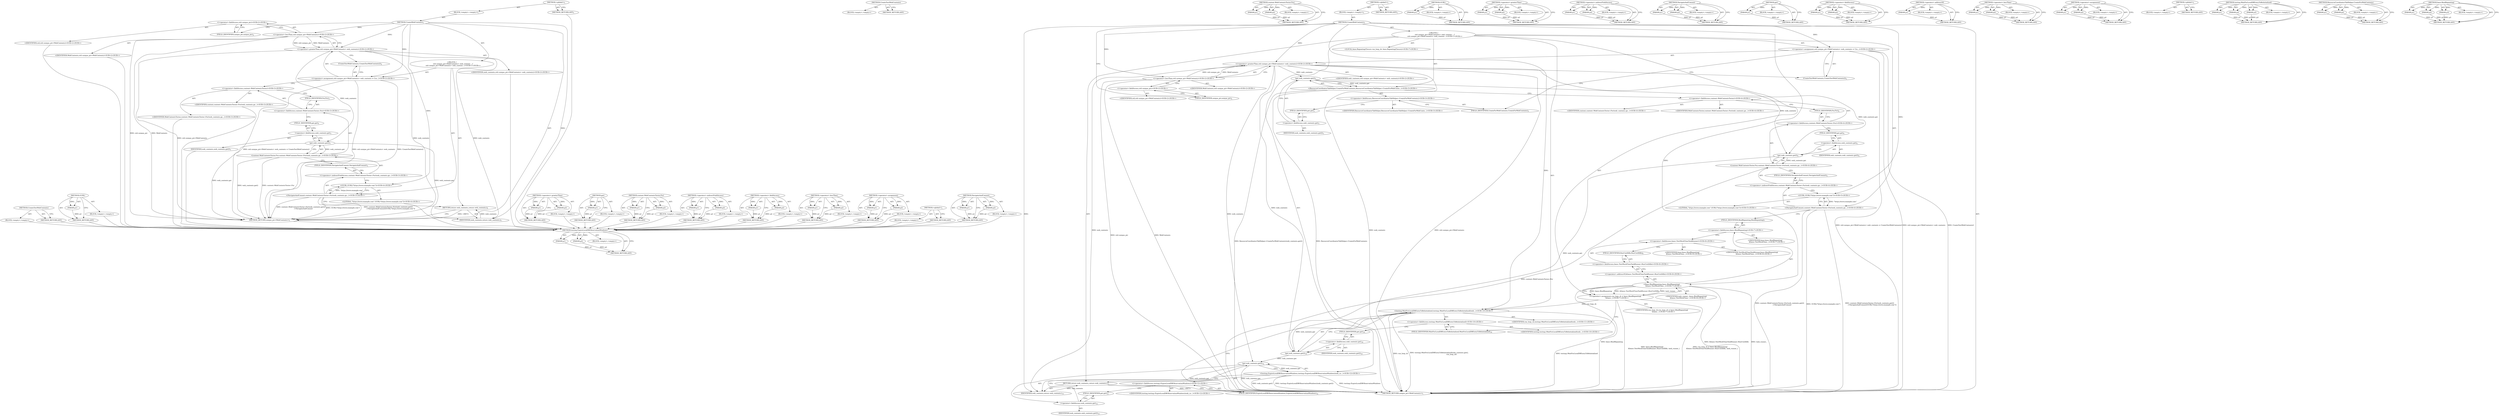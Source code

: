 digraph "base.BindRepeating" {
vulnerable_77 [label=<(METHOD,CreateTestWebContents)>];
vulnerable_78 [label=<(BLOCK,&lt;empty&gt;,&lt;empty&gt;)>];
vulnerable_79 [label=<(METHOD_RETURN,ANY)>];
vulnerable_99 [label=<(METHOD,GURL)>];
vulnerable_100 [label=<(PARAM,p1)>];
vulnerable_101 [label=<(BLOCK,&lt;empty&gt;,&lt;empty&gt;)>];
vulnerable_102 [label=<(METHOD_RETURN,ANY)>];
vulnerable_6 [label=<(METHOD,&lt;global&gt;)<SUB>1</SUB>>];
vulnerable_7 [label=<(BLOCK,&lt;empty&gt;,&lt;empty&gt;)<SUB>1</SUB>>];
vulnerable_8 [label=<(METHOD,CreateWebContents)<SUB>1</SUB>>];
vulnerable_9 [label="<(BLOCK,{
     std::unique_ptr&lt;WebContents&gt; web_content...,{
     std::unique_ptr&lt;WebContents&gt; web_content...)<SUB>1</SUB>>"];
vulnerable_10 [label="<(&lt;operator&gt;.assignment,std::unique_ptr&lt;WebContents&gt; web_contents = Cre...)<SUB>2</SUB>>"];
vulnerable_11 [label="<(&lt;operator&gt;.greaterThan,std::unique_ptr&lt;WebContents&gt; web_contents)<SUB>2</SUB>>"];
vulnerable_12 [label="<(&lt;operator&gt;.lessThan,std::unique_ptr&lt;WebContents)<SUB>2</SUB>>"];
vulnerable_13 [label="<(&lt;operator&gt;.fieldAccess,std::unique_ptr)<SUB>2</SUB>>"];
vulnerable_14 [label="<(IDENTIFIER,std,std::unique_ptr&lt;WebContents)<SUB>2</SUB>>"];
vulnerable_15 [label=<(FIELD_IDENTIFIER,unique_ptr,unique_ptr)<SUB>2</SUB>>];
vulnerable_16 [label="<(IDENTIFIER,WebContents,std::unique_ptr&lt;WebContents)<SUB>2</SUB>>"];
vulnerable_17 [label="<(IDENTIFIER,web_contents,std::unique_ptr&lt;WebContents&gt; web_contents)<SUB>2</SUB>>"];
vulnerable_18 [label=<(CreateTestWebContents,CreateTestWebContents())<SUB>2</SUB>>];
vulnerable_19 [label="<(NavigateAndCommit,content::WebContentsTester::For(web_contents.ge...)<SUB>3</SUB>>"];
vulnerable_20 [label="<(&lt;operator&gt;.indirectFieldAccess,content::WebContentsTester::For(web_contents.ge...)<SUB>3</SUB>>"];
vulnerable_21 [label="<(content.WebContentsTester.For,content::WebContentsTester::For(web_contents.ge...)<SUB>3</SUB>>"];
vulnerable_22 [label="<(&lt;operator&gt;.fieldAccess,content::WebContentsTester::For)<SUB>3</SUB>>"];
vulnerable_23 [label="<(&lt;operator&gt;.fieldAccess,content::WebContentsTester)<SUB>3</SUB>>"];
vulnerable_24 [label="<(IDENTIFIER,content,content::WebContentsTester::For(web_contents.ge...)<SUB>3</SUB>>"];
vulnerable_25 [label="<(IDENTIFIER,WebContentsTester,content::WebContentsTester::For(web_contents.ge...)<SUB>3</SUB>>"];
vulnerable_26 [label=<(FIELD_IDENTIFIER,For,For)<SUB>3</SUB>>];
vulnerable_27 [label=<(get,web_contents.get())<SUB>3</SUB>>];
vulnerable_28 [label=<(&lt;operator&gt;.fieldAccess,web_contents.get)<SUB>3</SUB>>];
vulnerable_29 [label=<(IDENTIFIER,web_contents,web_contents.get())<SUB>3</SUB>>];
vulnerable_30 [label=<(FIELD_IDENTIFIER,get,get)<SUB>3</SUB>>];
vulnerable_31 [label=<(FIELD_IDENTIFIER,NavigateAndCommit,NavigateAndCommit)<SUB>3</SUB>>];
vulnerable_32 [label="<(GURL,GURL(&quot;https://www.example.com&quot;))<SUB>4</SUB>>"];
vulnerable_33 [label="<(LITERAL,&quot;https://www.example.com&quot;,GURL(&quot;https://www.example.com&quot;))<SUB>4</SUB>>"];
vulnerable_34 [label=<(RETURN,return web_contents;,return web_contents;)<SUB>5</SUB>>];
vulnerable_35 [label=<(IDENTIFIER,web_contents,return web_contents;)<SUB>5</SUB>>];
vulnerable_36 [label=<(METHOD_RETURN,unique_ptr&lt;WebContents&gt;)<SUB>1</SUB>>];
vulnerable_38 [label=<(METHOD_RETURN,ANY)<SUB>1</SUB>>];
vulnerable_62 [label=<(METHOD,&lt;operator&gt;.greaterThan)>];
vulnerable_63 [label=<(PARAM,p1)>];
vulnerable_64 [label=<(PARAM,p2)>];
vulnerable_65 [label=<(BLOCK,&lt;empty&gt;,&lt;empty&gt;)>];
vulnerable_66 [label=<(METHOD_RETURN,ANY)>];
vulnerable_95 [label=<(METHOD,get)>];
vulnerable_96 [label=<(PARAM,p1)>];
vulnerable_97 [label=<(BLOCK,&lt;empty&gt;,&lt;empty&gt;)>];
vulnerable_98 [label=<(METHOD_RETURN,ANY)>];
vulnerable_90 [label=<(METHOD,content.WebContentsTester.For)>];
vulnerable_91 [label=<(PARAM,p1)>];
vulnerable_92 [label=<(PARAM,p2)>];
vulnerable_93 [label=<(BLOCK,&lt;empty&gt;,&lt;empty&gt;)>];
vulnerable_94 [label=<(METHOD_RETURN,ANY)>];
vulnerable_85 [label=<(METHOD,&lt;operator&gt;.indirectFieldAccess)>];
vulnerable_86 [label=<(PARAM,p1)>];
vulnerable_87 [label=<(PARAM,p2)>];
vulnerable_88 [label=<(BLOCK,&lt;empty&gt;,&lt;empty&gt;)>];
vulnerable_89 [label=<(METHOD_RETURN,ANY)>];
vulnerable_72 [label=<(METHOD,&lt;operator&gt;.fieldAccess)>];
vulnerable_73 [label=<(PARAM,p1)>];
vulnerable_74 [label=<(PARAM,p2)>];
vulnerable_75 [label=<(BLOCK,&lt;empty&gt;,&lt;empty&gt;)>];
vulnerable_76 [label=<(METHOD_RETURN,ANY)>];
vulnerable_67 [label=<(METHOD,&lt;operator&gt;.lessThan)>];
vulnerable_68 [label=<(PARAM,p1)>];
vulnerable_69 [label=<(PARAM,p2)>];
vulnerable_70 [label=<(BLOCK,&lt;empty&gt;,&lt;empty&gt;)>];
vulnerable_71 [label=<(METHOD_RETURN,ANY)>];
vulnerable_57 [label=<(METHOD,&lt;operator&gt;.assignment)>];
vulnerable_58 [label=<(PARAM,p1)>];
vulnerable_59 [label=<(PARAM,p2)>];
vulnerable_60 [label=<(BLOCK,&lt;empty&gt;,&lt;empty&gt;)>];
vulnerable_61 [label=<(METHOD_RETURN,ANY)>];
vulnerable_51 [label=<(METHOD,&lt;global&gt;)<SUB>1</SUB>>];
vulnerable_52 [label=<(BLOCK,&lt;empty&gt;,&lt;empty&gt;)>];
vulnerable_53 [label=<(METHOD_RETURN,ANY)>];
vulnerable_80 [label=<(METHOD,NavigateAndCommit)>];
vulnerable_81 [label=<(PARAM,p1)>];
vulnerable_82 [label=<(PARAM,p2)>];
vulnerable_83 [label=<(BLOCK,&lt;empty&gt;,&lt;empty&gt;)>];
vulnerable_84 [label=<(METHOD_RETURN,ANY)>];
fixed_169 [label=<(METHOD,testing.ExpireLocalDBObservationWindows)>];
fixed_170 [label=<(PARAM,p1)>];
fixed_171 [label=<(PARAM,p2)>];
fixed_172 [label=<(BLOCK,&lt;empty&gt;,&lt;empty&gt;)>];
fixed_173 [label=<(METHOD_RETURN,ANY)>];
fixed_122 [label=<(METHOD,CreateTestWebContents)>];
fixed_123 [label=<(BLOCK,&lt;empty&gt;,&lt;empty&gt;)>];
fixed_124 [label=<(METHOD_RETURN,ANY)>];
fixed_144 [label=<(METHOD,content.WebContentsTester.For)>];
fixed_145 [label=<(PARAM,p1)>];
fixed_146 [label=<(PARAM,p2)>];
fixed_147 [label=<(BLOCK,&lt;empty&gt;,&lt;empty&gt;)>];
fixed_148 [label=<(METHOD_RETURN,ANY)>];
fixed_6 [label=<(METHOD,&lt;global&gt;)<SUB>1</SUB>>];
fixed_7 [label=<(BLOCK,&lt;empty&gt;,&lt;empty&gt;)<SUB>1</SUB>>];
fixed_8 [label=<(METHOD,CreateWebContents)<SUB>1</SUB>>];
fixed_9 [label="<(BLOCK,{
     std::unique_ptr&lt;WebContents&gt; web_content...,{
     std::unique_ptr&lt;WebContents&gt; web_content...)<SUB>1</SUB>>"];
fixed_10 [label="<(&lt;operator&gt;.assignment,std::unique_ptr&lt;WebContents&gt; web_contents = Cre...)<SUB>2</SUB>>"];
fixed_11 [label="<(&lt;operator&gt;.greaterThan,std::unique_ptr&lt;WebContents&gt; web_contents)<SUB>2</SUB>>"];
fixed_12 [label="<(&lt;operator&gt;.lessThan,std::unique_ptr&lt;WebContents)<SUB>2</SUB>>"];
fixed_13 [label="<(&lt;operator&gt;.fieldAccess,std::unique_ptr)<SUB>2</SUB>>"];
fixed_14 [label="<(IDENTIFIER,std,std::unique_ptr&lt;WebContents)<SUB>2</SUB>>"];
fixed_15 [label=<(FIELD_IDENTIFIER,unique_ptr,unique_ptr)<SUB>2</SUB>>];
fixed_16 [label="<(IDENTIFIER,WebContents,std::unique_ptr&lt;WebContents)<SUB>2</SUB>>"];
fixed_17 [label="<(IDENTIFIER,web_contents,std::unique_ptr&lt;WebContents&gt; web_contents)<SUB>2</SUB>>"];
fixed_18 [label=<(CreateTestWebContents,CreateTestWebContents())<SUB>2</SUB>>];
fixed_19 [label="<(ResourceCoordinatorTabHelper.CreateForWebContents,ResourceCoordinatorTabHelper::CreateForWebConte...)<SUB>3</SUB>>"];
fixed_20 [label="<(&lt;operator&gt;.fieldAccess,ResourceCoordinatorTabHelper::CreateForWebContents)<SUB>3</SUB>>"];
fixed_21 [label="<(IDENTIFIER,ResourceCoordinatorTabHelper,ResourceCoordinatorTabHelper::CreateForWebConte...)<SUB>3</SUB>>"];
fixed_22 [label=<(FIELD_IDENTIFIER,CreateForWebContents,CreateForWebContents)<SUB>3</SUB>>];
fixed_23 [label=<(get,web_contents.get())<SUB>3</SUB>>];
fixed_24 [label=<(&lt;operator&gt;.fieldAccess,web_contents.get)<SUB>3</SUB>>];
fixed_25 [label=<(IDENTIFIER,web_contents,web_contents.get())<SUB>3</SUB>>];
fixed_26 [label=<(FIELD_IDENTIFIER,get,get)<SUB>3</SUB>>];
fixed_27 [label="<(NavigateAndCommit,content::WebContentsTester::For(web_contents.ge...)<SUB>4</SUB>>"];
fixed_28 [label="<(&lt;operator&gt;.indirectFieldAccess,content::WebContentsTester::For(web_contents.ge...)<SUB>4</SUB>>"];
fixed_29 [label="<(content.WebContentsTester.For,content::WebContentsTester::For(web_contents.ge...)<SUB>4</SUB>>"];
fixed_30 [label="<(&lt;operator&gt;.fieldAccess,content::WebContentsTester::For)<SUB>4</SUB>>"];
fixed_31 [label="<(&lt;operator&gt;.fieldAccess,content::WebContentsTester)<SUB>4</SUB>>"];
fixed_32 [label="<(IDENTIFIER,content,content::WebContentsTester::For(web_contents.ge...)<SUB>4</SUB>>"];
fixed_33 [label="<(IDENTIFIER,WebContentsTester,content::WebContentsTester::For(web_contents.ge...)<SUB>4</SUB>>"];
fixed_34 [label=<(FIELD_IDENTIFIER,For,For)<SUB>4</SUB>>];
fixed_35 [label=<(get,web_contents.get())<SUB>4</SUB>>];
fixed_36 [label=<(&lt;operator&gt;.fieldAccess,web_contents.get)<SUB>4</SUB>>];
fixed_37 [label=<(IDENTIFIER,web_contents,web_contents.get())<SUB>4</SUB>>];
fixed_38 [label=<(FIELD_IDENTIFIER,get,get)<SUB>4</SUB>>];
fixed_39 [label=<(FIELD_IDENTIFIER,NavigateAndCommit,NavigateAndCommit)<SUB>4</SUB>>];
fixed_40 [label="<(GURL,GURL(&quot;https://www.example.com&quot;))<SUB>5</SUB>>"];
fixed_41 [label="<(LITERAL,&quot;https://www.example.com&quot;,GURL(&quot;https://www.example.com&quot;))<SUB>5</SUB>>"];
fixed_42 [label="<(LOCAL,base.RepeatingClosure run_loop_cb: base.RepeatingClosure)<SUB>7</SUB>>"];
fixed_43 [label="<(&lt;operator&gt;.assignment,run_loop_cb = base::BindRepeating(
       &amp;base...)<SUB>7</SUB>>"];
fixed_44 [label="<(IDENTIFIER,run_loop_cb,run_loop_cb = base::BindRepeating(
       &amp;base...)<SUB>7</SUB>>"];
fixed_45 [label="<(base.BindRepeating,base::BindRepeating(
       &amp;base::TestMockTime...)<SUB>7</SUB>>"];
fixed_46 [label="<(&lt;operator&gt;.fieldAccess,base::BindRepeating)<SUB>7</SUB>>"];
fixed_47 [label="<(IDENTIFIER,base,base::BindRepeating(
       &amp;base::TestMockTime...)<SUB>7</SUB>>"];
fixed_48 [label=<(FIELD_IDENTIFIER,BindRepeating,BindRepeating)<SUB>7</SUB>>];
fixed_49 [label="<(&lt;operator&gt;.addressOf,&amp;base::TestMockTimeTaskRunner::RunUntilIdle)<SUB>8</SUB>>"];
fixed_50 [label="<(&lt;operator&gt;.fieldAccess,base::TestMockTimeTaskRunner::RunUntilIdle)<SUB>8</SUB>>"];
fixed_51 [label="<(&lt;operator&gt;.fieldAccess,base::TestMockTimeTaskRunner)<SUB>8</SUB>>"];
fixed_52 [label="<(IDENTIFIER,base,base::BindRepeating(
       &amp;base::TestMockTime...)<SUB>8</SUB>>"];
fixed_53 [label="<(IDENTIFIER,TestMockTimeTaskRunner,base::BindRepeating(
       &amp;base::TestMockTime...)<SUB>8</SUB>>"];
fixed_54 [label=<(FIELD_IDENTIFIER,RunUntilIdle,RunUntilIdle)<SUB>8</SUB>>];
fixed_55 [label="<(IDENTIFIER,task_runner_,base::BindRepeating(
       &amp;base::TestMockTime...)<SUB>8</SUB>>"];
fixed_56 [label="<(testing.WaitForLocalDBEntryToBeInitialized,testing::WaitForLocalDBEntryToBeInitialized(web...)<SUB>10</SUB>>"];
fixed_57 [label="<(&lt;operator&gt;.fieldAccess,testing::WaitForLocalDBEntryToBeInitialized)<SUB>10</SUB>>"];
fixed_58 [label="<(IDENTIFIER,testing,testing::WaitForLocalDBEntryToBeInitialized(web...)<SUB>10</SUB>>"];
fixed_59 [label=<(FIELD_IDENTIFIER,WaitForLocalDBEntryToBeInitialized,WaitForLocalDBEntryToBeInitialized)<SUB>10</SUB>>];
fixed_60 [label=<(get,web_contents.get())<SUB>10</SUB>>];
fixed_61 [label=<(&lt;operator&gt;.fieldAccess,web_contents.get)<SUB>10</SUB>>];
fixed_62 [label=<(IDENTIFIER,web_contents,web_contents.get())<SUB>10</SUB>>];
fixed_63 [label=<(FIELD_IDENTIFIER,get,get)<SUB>10</SUB>>];
fixed_64 [label="<(IDENTIFIER,run_loop_cb,testing::WaitForLocalDBEntryToBeInitialized(web...)<SUB>11</SUB>>"];
fixed_65 [label="<(testing.ExpireLocalDBObservationWindows,testing::ExpireLocalDBObservationWindows(web_co...)<SUB>12</SUB>>"];
fixed_66 [label="<(&lt;operator&gt;.fieldAccess,testing::ExpireLocalDBObservationWindows)<SUB>12</SUB>>"];
fixed_67 [label="<(IDENTIFIER,testing,testing::ExpireLocalDBObservationWindows(web_co...)<SUB>12</SUB>>"];
fixed_68 [label=<(FIELD_IDENTIFIER,ExpireLocalDBObservationWindows,ExpireLocalDBObservationWindows)<SUB>12</SUB>>];
fixed_69 [label=<(get,web_contents.get())<SUB>12</SUB>>];
fixed_70 [label=<(&lt;operator&gt;.fieldAccess,web_contents.get)<SUB>12</SUB>>];
fixed_71 [label=<(IDENTIFIER,web_contents,web_contents.get())<SUB>12</SUB>>];
fixed_72 [label=<(FIELD_IDENTIFIER,get,get)<SUB>12</SUB>>];
fixed_73 [label=<(RETURN,return web_contents;,return web_contents;)<SUB>13</SUB>>];
fixed_74 [label=<(IDENTIFIER,web_contents,return web_contents;)<SUB>13</SUB>>];
fixed_75 [label=<(METHOD_RETURN,unique_ptr&lt;WebContents&gt;)<SUB>1</SUB>>];
fixed_77 [label=<(METHOD_RETURN,ANY)<SUB>1</SUB>>];
fixed_149 [label=<(METHOD,GURL)>];
fixed_150 [label=<(PARAM,p1)>];
fixed_151 [label=<(BLOCK,&lt;empty&gt;,&lt;empty&gt;)>];
fixed_152 [label=<(METHOD_RETURN,ANY)>];
fixed_107 [label=<(METHOD,&lt;operator&gt;.greaterThan)>];
fixed_108 [label=<(PARAM,p1)>];
fixed_109 [label=<(PARAM,p2)>];
fixed_110 [label=<(BLOCK,&lt;empty&gt;,&lt;empty&gt;)>];
fixed_111 [label=<(METHOD_RETURN,ANY)>];
fixed_139 [label=<(METHOD,&lt;operator&gt;.indirectFieldAccess)>];
fixed_140 [label=<(PARAM,p1)>];
fixed_141 [label=<(PARAM,p2)>];
fixed_142 [label=<(BLOCK,&lt;empty&gt;,&lt;empty&gt;)>];
fixed_143 [label=<(METHOD_RETURN,ANY)>];
fixed_134 [label=<(METHOD,NavigateAndCommit)>];
fixed_135 [label=<(PARAM,p1)>];
fixed_136 [label=<(PARAM,p2)>];
fixed_137 [label=<(BLOCK,&lt;empty&gt;,&lt;empty&gt;)>];
fixed_138 [label=<(METHOD_RETURN,ANY)>];
fixed_130 [label=<(METHOD,get)>];
fixed_131 [label=<(PARAM,p1)>];
fixed_132 [label=<(BLOCK,&lt;empty&gt;,&lt;empty&gt;)>];
fixed_133 [label=<(METHOD_RETURN,ANY)>];
fixed_117 [label=<(METHOD,&lt;operator&gt;.fieldAccess)>];
fixed_118 [label=<(PARAM,p1)>];
fixed_119 [label=<(PARAM,p2)>];
fixed_120 [label=<(BLOCK,&lt;empty&gt;,&lt;empty&gt;)>];
fixed_121 [label=<(METHOD_RETURN,ANY)>];
fixed_159 [label=<(METHOD,&lt;operator&gt;.addressOf)>];
fixed_160 [label=<(PARAM,p1)>];
fixed_161 [label=<(BLOCK,&lt;empty&gt;,&lt;empty&gt;)>];
fixed_162 [label=<(METHOD_RETURN,ANY)>];
fixed_112 [label=<(METHOD,&lt;operator&gt;.lessThan)>];
fixed_113 [label=<(PARAM,p1)>];
fixed_114 [label=<(PARAM,p2)>];
fixed_115 [label=<(BLOCK,&lt;empty&gt;,&lt;empty&gt;)>];
fixed_116 [label=<(METHOD_RETURN,ANY)>];
fixed_102 [label=<(METHOD,&lt;operator&gt;.assignment)>];
fixed_103 [label=<(PARAM,p1)>];
fixed_104 [label=<(PARAM,p2)>];
fixed_105 [label=<(BLOCK,&lt;empty&gt;,&lt;empty&gt;)>];
fixed_106 [label=<(METHOD_RETURN,ANY)>];
fixed_96 [label=<(METHOD,&lt;global&gt;)<SUB>1</SUB>>];
fixed_97 [label=<(BLOCK,&lt;empty&gt;,&lt;empty&gt;)>];
fixed_98 [label=<(METHOD_RETURN,ANY)>];
fixed_163 [label=<(METHOD,testing.WaitForLocalDBEntryToBeInitialized)>];
fixed_164 [label=<(PARAM,p1)>];
fixed_165 [label=<(PARAM,p2)>];
fixed_166 [label=<(PARAM,p3)>];
fixed_167 [label=<(BLOCK,&lt;empty&gt;,&lt;empty&gt;)>];
fixed_168 [label=<(METHOD_RETURN,ANY)>];
fixed_125 [label=<(METHOD,ResourceCoordinatorTabHelper.CreateForWebContents)>];
fixed_126 [label=<(PARAM,p1)>];
fixed_127 [label=<(PARAM,p2)>];
fixed_128 [label=<(BLOCK,&lt;empty&gt;,&lt;empty&gt;)>];
fixed_129 [label=<(METHOD_RETURN,ANY)>];
fixed_153 [label=<(METHOD,base.BindRepeating)>];
fixed_154 [label=<(PARAM,p1)>];
fixed_155 [label=<(PARAM,p2)>];
fixed_156 [label=<(PARAM,p3)>];
fixed_157 [label=<(BLOCK,&lt;empty&gt;,&lt;empty&gt;)>];
fixed_158 [label=<(METHOD_RETURN,ANY)>];
vulnerable_77 -> vulnerable_78  [key=0, label="AST: "];
vulnerable_77 -> vulnerable_79  [key=0, label="AST: "];
vulnerable_77 -> vulnerable_79  [key=1, label="CFG: "];
vulnerable_78 -> fixed_169  [key=0];
vulnerable_79 -> fixed_169  [key=0];
vulnerable_99 -> vulnerable_100  [key=0, label="AST: "];
vulnerable_99 -> vulnerable_100  [key=1, label="DDG: "];
vulnerable_99 -> vulnerable_101  [key=0, label="AST: "];
vulnerable_99 -> vulnerable_102  [key=0, label="AST: "];
vulnerable_99 -> vulnerable_102  [key=1, label="CFG: "];
vulnerable_100 -> vulnerable_102  [key=0, label="DDG: p1"];
vulnerable_101 -> fixed_169  [key=0];
vulnerable_102 -> fixed_169  [key=0];
vulnerable_6 -> vulnerable_7  [key=0, label="AST: "];
vulnerable_6 -> vulnerable_38  [key=0, label="AST: "];
vulnerable_6 -> vulnerable_38  [key=1, label="CFG: "];
vulnerable_7 -> vulnerable_8  [key=0, label="AST: "];
vulnerable_8 -> vulnerable_9  [key=0, label="AST: "];
vulnerable_8 -> vulnerable_36  [key=0, label="AST: "];
vulnerable_8 -> vulnerable_15  [key=0, label="CFG: "];
vulnerable_8 -> vulnerable_10  [key=0, label="DDG: "];
vulnerable_8 -> vulnerable_35  [key=0, label="DDG: "];
vulnerable_8 -> vulnerable_11  [key=0, label="DDG: "];
vulnerable_8 -> vulnerable_32  [key=0, label="DDG: "];
vulnerable_8 -> vulnerable_12  [key=0, label="DDG: "];
vulnerable_9 -> vulnerable_10  [key=0, label="AST: "];
vulnerable_9 -> vulnerable_19  [key=0, label="AST: "];
vulnerable_9 -> vulnerable_34  [key=0, label="AST: "];
vulnerable_10 -> vulnerable_11  [key=0, label="AST: "];
vulnerable_10 -> vulnerable_18  [key=0, label="AST: "];
vulnerable_10 -> vulnerable_23  [key=0, label="CFG: "];
vulnerable_10 -> vulnerable_36  [key=0, label="DDG: std::unique_ptr&lt;WebContents&gt; web_contents"];
vulnerable_10 -> vulnerable_36  [key=1, label="DDG: CreateTestWebContents()"];
vulnerable_10 -> vulnerable_36  [key=2, label="DDG: std::unique_ptr&lt;WebContents&gt; web_contents = CreateTestWebContents()"];
vulnerable_11 -> vulnerable_12  [key=0, label="AST: "];
vulnerable_11 -> vulnerable_17  [key=0, label="AST: "];
vulnerable_11 -> vulnerable_18  [key=0, label="CFG: "];
vulnerable_11 -> vulnerable_36  [key=0, label="DDG: std::unique_ptr&lt;WebContents"];
vulnerable_11 -> vulnerable_36  [key=1, label="DDG: web_contents"];
vulnerable_11 -> vulnerable_35  [key=0, label="DDG: web_contents"];
vulnerable_11 -> vulnerable_27  [key=0, label="DDG: web_contents"];
vulnerable_12 -> vulnerable_13  [key=0, label="AST: "];
vulnerable_12 -> vulnerable_16  [key=0, label="AST: "];
vulnerable_12 -> vulnerable_11  [key=0, label="CFG: "];
vulnerable_12 -> vulnerable_11  [key=1, label="DDG: std::unique_ptr"];
vulnerable_12 -> vulnerable_11  [key=2, label="DDG: WebContents"];
vulnerable_12 -> vulnerable_36  [key=0, label="DDG: std::unique_ptr"];
vulnerable_12 -> vulnerable_36  [key=1, label="DDG: WebContents"];
vulnerable_13 -> vulnerable_14  [key=0, label="AST: "];
vulnerable_13 -> vulnerable_15  [key=0, label="AST: "];
vulnerable_13 -> vulnerable_12  [key=0, label="CFG: "];
vulnerable_14 -> fixed_169  [key=0];
vulnerable_15 -> vulnerable_13  [key=0, label="CFG: "];
vulnerable_16 -> fixed_169  [key=0];
vulnerable_17 -> fixed_169  [key=0];
vulnerable_18 -> vulnerable_10  [key=0, label="CFG: "];
vulnerable_19 -> vulnerable_20  [key=0, label="AST: "];
vulnerable_19 -> vulnerable_32  [key=0, label="AST: "];
vulnerable_19 -> vulnerable_34  [key=0, label="CFG: "];
vulnerable_19 -> vulnerable_36  [key=0, label="DDG: content::WebContentsTester::For(web_contents.get())
         -&gt;NavigateAndCommit"];
vulnerable_19 -> vulnerable_36  [key=1, label="DDG: GURL(&quot;https://www.example.com&quot;)"];
vulnerable_19 -> vulnerable_36  [key=2, label="DDG: content::WebContentsTester::For(web_contents.get())
         -&gt;NavigateAndCommit(GURL(&quot;https://www.example.com&quot;))"];
vulnerable_20 -> vulnerable_21  [key=0, label="AST: "];
vulnerable_20 -> vulnerable_31  [key=0, label="AST: "];
vulnerable_20 -> vulnerable_32  [key=0, label="CFG: "];
vulnerable_21 -> vulnerable_22  [key=0, label="AST: "];
vulnerable_21 -> vulnerable_27  [key=0, label="AST: "];
vulnerable_21 -> vulnerable_31  [key=0, label="CFG: "];
vulnerable_21 -> vulnerable_36  [key=0, label="DDG: content::WebContentsTester::For"];
vulnerable_21 -> vulnerable_36  [key=1, label="DDG: web_contents.get()"];
vulnerable_22 -> vulnerable_23  [key=0, label="AST: "];
vulnerable_22 -> vulnerable_26  [key=0, label="AST: "];
vulnerable_22 -> vulnerable_30  [key=0, label="CFG: "];
vulnerable_23 -> vulnerable_24  [key=0, label="AST: "];
vulnerable_23 -> vulnerable_25  [key=0, label="AST: "];
vulnerable_23 -> vulnerable_26  [key=0, label="CFG: "];
vulnerable_24 -> fixed_169  [key=0];
vulnerable_25 -> fixed_169  [key=0];
vulnerable_26 -> vulnerable_22  [key=0, label="CFG: "];
vulnerable_27 -> vulnerable_28  [key=0, label="AST: "];
vulnerable_27 -> vulnerable_21  [key=0, label="CFG: "];
vulnerable_27 -> vulnerable_21  [key=1, label="DDG: web_contents.get"];
vulnerable_27 -> vulnerable_36  [key=0, label="DDG: web_contents.get"];
vulnerable_27 -> vulnerable_35  [key=0, label="DDG: web_contents.get"];
vulnerable_28 -> vulnerable_29  [key=0, label="AST: "];
vulnerable_28 -> vulnerable_30  [key=0, label="AST: "];
vulnerable_28 -> vulnerable_27  [key=0, label="CFG: "];
vulnerable_29 -> fixed_169  [key=0];
vulnerable_30 -> vulnerable_28  [key=0, label="CFG: "];
vulnerable_31 -> vulnerable_20  [key=0, label="CFG: "];
vulnerable_32 -> vulnerable_33  [key=0, label="AST: "];
vulnerable_32 -> vulnerable_19  [key=0, label="CFG: "];
vulnerable_32 -> vulnerable_19  [key=1, label="DDG: &quot;https://www.example.com&quot;"];
vulnerable_33 -> fixed_169  [key=0];
vulnerable_34 -> vulnerable_35  [key=0, label="AST: "];
vulnerable_34 -> vulnerable_36  [key=0, label="CFG: "];
vulnerable_34 -> vulnerable_36  [key=1, label="DDG: &lt;RET&gt;"];
vulnerable_35 -> vulnerable_34  [key=0, label="DDG: web_contents"];
vulnerable_36 -> fixed_169  [key=0];
vulnerable_38 -> fixed_169  [key=0];
vulnerable_62 -> vulnerable_63  [key=0, label="AST: "];
vulnerable_62 -> vulnerable_63  [key=1, label="DDG: "];
vulnerable_62 -> vulnerable_65  [key=0, label="AST: "];
vulnerable_62 -> vulnerable_64  [key=0, label="AST: "];
vulnerable_62 -> vulnerable_64  [key=1, label="DDG: "];
vulnerable_62 -> vulnerable_66  [key=0, label="AST: "];
vulnerable_62 -> vulnerable_66  [key=1, label="CFG: "];
vulnerable_63 -> vulnerable_66  [key=0, label="DDG: p1"];
vulnerable_64 -> vulnerable_66  [key=0, label="DDG: p2"];
vulnerable_65 -> fixed_169  [key=0];
vulnerable_66 -> fixed_169  [key=0];
vulnerable_95 -> vulnerable_96  [key=0, label="AST: "];
vulnerable_95 -> vulnerable_96  [key=1, label="DDG: "];
vulnerable_95 -> vulnerable_97  [key=0, label="AST: "];
vulnerable_95 -> vulnerable_98  [key=0, label="AST: "];
vulnerable_95 -> vulnerable_98  [key=1, label="CFG: "];
vulnerable_96 -> vulnerable_98  [key=0, label="DDG: p1"];
vulnerable_97 -> fixed_169  [key=0];
vulnerable_98 -> fixed_169  [key=0];
vulnerable_90 -> vulnerable_91  [key=0, label="AST: "];
vulnerable_90 -> vulnerable_91  [key=1, label="DDG: "];
vulnerable_90 -> vulnerable_93  [key=0, label="AST: "];
vulnerable_90 -> vulnerable_92  [key=0, label="AST: "];
vulnerable_90 -> vulnerable_92  [key=1, label="DDG: "];
vulnerable_90 -> vulnerable_94  [key=0, label="AST: "];
vulnerable_90 -> vulnerable_94  [key=1, label="CFG: "];
vulnerable_91 -> vulnerable_94  [key=0, label="DDG: p1"];
vulnerable_92 -> vulnerable_94  [key=0, label="DDG: p2"];
vulnerable_93 -> fixed_169  [key=0];
vulnerable_94 -> fixed_169  [key=0];
vulnerable_85 -> vulnerable_86  [key=0, label="AST: "];
vulnerable_85 -> vulnerable_86  [key=1, label="DDG: "];
vulnerable_85 -> vulnerable_88  [key=0, label="AST: "];
vulnerable_85 -> vulnerable_87  [key=0, label="AST: "];
vulnerable_85 -> vulnerable_87  [key=1, label="DDG: "];
vulnerable_85 -> vulnerable_89  [key=0, label="AST: "];
vulnerable_85 -> vulnerable_89  [key=1, label="CFG: "];
vulnerable_86 -> vulnerable_89  [key=0, label="DDG: p1"];
vulnerable_87 -> vulnerable_89  [key=0, label="DDG: p2"];
vulnerable_88 -> fixed_169  [key=0];
vulnerable_89 -> fixed_169  [key=0];
vulnerable_72 -> vulnerable_73  [key=0, label="AST: "];
vulnerable_72 -> vulnerable_73  [key=1, label="DDG: "];
vulnerable_72 -> vulnerable_75  [key=0, label="AST: "];
vulnerable_72 -> vulnerable_74  [key=0, label="AST: "];
vulnerable_72 -> vulnerable_74  [key=1, label="DDG: "];
vulnerable_72 -> vulnerable_76  [key=0, label="AST: "];
vulnerable_72 -> vulnerable_76  [key=1, label="CFG: "];
vulnerable_73 -> vulnerable_76  [key=0, label="DDG: p1"];
vulnerable_74 -> vulnerable_76  [key=0, label="DDG: p2"];
vulnerable_75 -> fixed_169  [key=0];
vulnerable_76 -> fixed_169  [key=0];
vulnerable_67 -> vulnerable_68  [key=0, label="AST: "];
vulnerable_67 -> vulnerable_68  [key=1, label="DDG: "];
vulnerable_67 -> vulnerable_70  [key=0, label="AST: "];
vulnerable_67 -> vulnerable_69  [key=0, label="AST: "];
vulnerable_67 -> vulnerable_69  [key=1, label="DDG: "];
vulnerable_67 -> vulnerable_71  [key=0, label="AST: "];
vulnerable_67 -> vulnerable_71  [key=1, label="CFG: "];
vulnerable_68 -> vulnerable_71  [key=0, label="DDG: p1"];
vulnerable_69 -> vulnerable_71  [key=0, label="DDG: p2"];
vulnerable_70 -> fixed_169  [key=0];
vulnerable_71 -> fixed_169  [key=0];
vulnerable_57 -> vulnerable_58  [key=0, label="AST: "];
vulnerable_57 -> vulnerable_58  [key=1, label="DDG: "];
vulnerable_57 -> vulnerable_60  [key=0, label="AST: "];
vulnerable_57 -> vulnerable_59  [key=0, label="AST: "];
vulnerable_57 -> vulnerable_59  [key=1, label="DDG: "];
vulnerable_57 -> vulnerable_61  [key=0, label="AST: "];
vulnerable_57 -> vulnerable_61  [key=1, label="CFG: "];
vulnerable_58 -> vulnerable_61  [key=0, label="DDG: p1"];
vulnerable_59 -> vulnerable_61  [key=0, label="DDG: p2"];
vulnerable_60 -> fixed_169  [key=0];
vulnerable_61 -> fixed_169  [key=0];
vulnerable_51 -> vulnerable_52  [key=0, label="AST: "];
vulnerable_51 -> vulnerable_53  [key=0, label="AST: "];
vulnerable_51 -> vulnerable_53  [key=1, label="CFG: "];
vulnerable_52 -> fixed_169  [key=0];
vulnerable_53 -> fixed_169  [key=0];
vulnerable_80 -> vulnerable_81  [key=0, label="AST: "];
vulnerable_80 -> vulnerable_81  [key=1, label="DDG: "];
vulnerable_80 -> vulnerable_83  [key=0, label="AST: "];
vulnerable_80 -> vulnerable_82  [key=0, label="AST: "];
vulnerable_80 -> vulnerable_82  [key=1, label="DDG: "];
vulnerable_80 -> vulnerable_84  [key=0, label="AST: "];
vulnerable_80 -> vulnerable_84  [key=1, label="CFG: "];
vulnerable_81 -> vulnerable_84  [key=0, label="DDG: p1"];
vulnerable_82 -> vulnerable_84  [key=0, label="DDG: p2"];
vulnerable_83 -> fixed_169  [key=0];
vulnerable_84 -> fixed_169  [key=0];
fixed_169 -> fixed_170  [key=0, label="AST: "];
fixed_169 -> fixed_170  [key=1, label="DDG: "];
fixed_169 -> fixed_172  [key=0, label="AST: "];
fixed_169 -> fixed_171  [key=0, label="AST: "];
fixed_169 -> fixed_171  [key=1, label="DDG: "];
fixed_169 -> fixed_173  [key=0, label="AST: "];
fixed_169 -> fixed_173  [key=1, label="CFG: "];
fixed_170 -> fixed_173  [key=0, label="DDG: p1"];
fixed_171 -> fixed_173  [key=0, label="DDG: p2"];
fixed_122 -> fixed_123  [key=0, label="AST: "];
fixed_122 -> fixed_124  [key=0, label="AST: "];
fixed_122 -> fixed_124  [key=1, label="CFG: "];
fixed_144 -> fixed_145  [key=0, label="AST: "];
fixed_144 -> fixed_145  [key=1, label="DDG: "];
fixed_144 -> fixed_147  [key=0, label="AST: "];
fixed_144 -> fixed_146  [key=0, label="AST: "];
fixed_144 -> fixed_146  [key=1, label="DDG: "];
fixed_144 -> fixed_148  [key=0, label="AST: "];
fixed_144 -> fixed_148  [key=1, label="CFG: "];
fixed_145 -> fixed_148  [key=0, label="DDG: p1"];
fixed_146 -> fixed_148  [key=0, label="DDG: p2"];
fixed_6 -> fixed_7  [key=0, label="AST: "];
fixed_6 -> fixed_77  [key=0, label="AST: "];
fixed_6 -> fixed_77  [key=1, label="CFG: "];
fixed_7 -> fixed_8  [key=0, label="AST: "];
fixed_8 -> fixed_9  [key=0, label="AST: "];
fixed_8 -> fixed_75  [key=0, label="AST: "];
fixed_8 -> fixed_15  [key=0, label="CFG: "];
fixed_8 -> fixed_10  [key=0, label="DDG: "];
fixed_8 -> fixed_56  [key=0, label="DDG: "];
fixed_8 -> fixed_74  [key=0, label="DDG: "];
fixed_8 -> fixed_11  [key=0, label="DDG: "];
fixed_8 -> fixed_40  [key=0, label="DDG: "];
fixed_8 -> fixed_45  [key=0, label="DDG: "];
fixed_8 -> fixed_12  [key=0, label="DDG: "];
fixed_9 -> fixed_10  [key=0, label="AST: "];
fixed_9 -> fixed_19  [key=0, label="AST: "];
fixed_9 -> fixed_27  [key=0, label="AST: "];
fixed_9 -> fixed_42  [key=0, label="AST: "];
fixed_9 -> fixed_43  [key=0, label="AST: "];
fixed_9 -> fixed_56  [key=0, label="AST: "];
fixed_9 -> fixed_65  [key=0, label="AST: "];
fixed_9 -> fixed_73  [key=0, label="AST: "];
fixed_10 -> fixed_11  [key=0, label="AST: "];
fixed_10 -> fixed_18  [key=0, label="AST: "];
fixed_10 -> fixed_22  [key=0, label="CFG: "];
fixed_10 -> fixed_75  [key=0, label="DDG: std::unique_ptr&lt;WebContents&gt; web_contents"];
fixed_10 -> fixed_75  [key=1, label="DDG: CreateTestWebContents()"];
fixed_10 -> fixed_75  [key=2, label="DDG: std::unique_ptr&lt;WebContents&gt; web_contents = CreateTestWebContents()"];
fixed_11 -> fixed_12  [key=0, label="AST: "];
fixed_11 -> fixed_17  [key=0, label="AST: "];
fixed_11 -> fixed_18  [key=0, label="CFG: "];
fixed_11 -> fixed_75  [key=0, label="DDG: std::unique_ptr&lt;WebContents"];
fixed_11 -> fixed_75  [key=1, label="DDG: web_contents"];
fixed_11 -> fixed_74  [key=0, label="DDG: web_contents"];
fixed_11 -> fixed_23  [key=0, label="DDG: web_contents"];
fixed_11 -> fixed_60  [key=0, label="DDG: web_contents"];
fixed_11 -> fixed_69  [key=0, label="DDG: web_contents"];
fixed_11 -> fixed_35  [key=0, label="DDG: web_contents"];
fixed_12 -> fixed_13  [key=0, label="AST: "];
fixed_12 -> fixed_16  [key=0, label="AST: "];
fixed_12 -> fixed_11  [key=0, label="CFG: "];
fixed_12 -> fixed_11  [key=1, label="DDG: std::unique_ptr"];
fixed_12 -> fixed_11  [key=2, label="DDG: WebContents"];
fixed_12 -> fixed_75  [key=0, label="DDG: std::unique_ptr"];
fixed_12 -> fixed_75  [key=1, label="DDG: WebContents"];
fixed_13 -> fixed_14  [key=0, label="AST: "];
fixed_13 -> fixed_15  [key=0, label="AST: "];
fixed_13 -> fixed_12  [key=0, label="CFG: "];
fixed_15 -> fixed_13  [key=0, label="CFG: "];
fixed_18 -> fixed_10  [key=0, label="CFG: "];
fixed_19 -> fixed_20  [key=0, label="AST: "];
fixed_19 -> fixed_23  [key=0, label="AST: "];
fixed_19 -> fixed_31  [key=0, label="CFG: "];
fixed_19 -> fixed_75  [key=0, label="DDG: ResourceCoordinatorTabHelper::CreateForWebContents"];
fixed_19 -> fixed_75  [key=1, label="DDG: ResourceCoordinatorTabHelper::CreateForWebContents(web_contents.get())"];
fixed_20 -> fixed_21  [key=0, label="AST: "];
fixed_20 -> fixed_22  [key=0, label="AST: "];
fixed_20 -> fixed_26  [key=0, label="CFG: "];
fixed_22 -> fixed_20  [key=0, label="CFG: "];
fixed_23 -> fixed_24  [key=0, label="AST: "];
fixed_23 -> fixed_19  [key=0, label="CFG: "];
fixed_23 -> fixed_19  [key=1, label="DDG: web_contents.get"];
fixed_23 -> fixed_35  [key=0, label="DDG: web_contents.get"];
fixed_24 -> fixed_25  [key=0, label="AST: "];
fixed_24 -> fixed_26  [key=0, label="AST: "];
fixed_24 -> fixed_23  [key=0, label="CFG: "];
fixed_26 -> fixed_24  [key=0, label="CFG: "];
fixed_27 -> fixed_28  [key=0, label="AST: "];
fixed_27 -> fixed_40  [key=0, label="AST: "];
fixed_27 -> fixed_48  [key=0, label="CFG: "];
fixed_27 -> fixed_75  [key=0, label="DDG: content::WebContentsTester::For(web_contents.get())
         -&gt;NavigateAndCommit"];
fixed_27 -> fixed_75  [key=1, label="DDG: GURL(&quot;https://www.example.com&quot;)"];
fixed_27 -> fixed_75  [key=2, label="DDG: content::WebContentsTester::For(web_contents.get())
         -&gt;NavigateAndCommit(GURL(&quot;https://www.example.com&quot;))"];
fixed_28 -> fixed_29  [key=0, label="AST: "];
fixed_28 -> fixed_39  [key=0, label="AST: "];
fixed_28 -> fixed_40  [key=0, label="CFG: "];
fixed_29 -> fixed_30  [key=0, label="AST: "];
fixed_29 -> fixed_35  [key=0, label="AST: "];
fixed_29 -> fixed_39  [key=0, label="CFG: "];
fixed_29 -> fixed_75  [key=0, label="DDG: content::WebContentsTester::For"];
fixed_30 -> fixed_31  [key=0, label="AST: "];
fixed_30 -> fixed_34  [key=0, label="AST: "];
fixed_30 -> fixed_38  [key=0, label="CFG: "];
fixed_31 -> fixed_32  [key=0, label="AST: "];
fixed_31 -> fixed_33  [key=0, label="AST: "];
fixed_31 -> fixed_34  [key=0, label="CFG: "];
fixed_34 -> fixed_30  [key=0, label="CFG: "];
fixed_35 -> fixed_36  [key=0, label="AST: "];
fixed_35 -> fixed_29  [key=0, label="CFG: "];
fixed_35 -> fixed_29  [key=1, label="DDG: web_contents.get"];
fixed_35 -> fixed_60  [key=0, label="DDG: web_contents.get"];
fixed_36 -> fixed_37  [key=0, label="AST: "];
fixed_36 -> fixed_38  [key=0, label="AST: "];
fixed_36 -> fixed_35  [key=0, label="CFG: "];
fixed_38 -> fixed_36  [key=0, label="CFG: "];
fixed_39 -> fixed_28  [key=0, label="CFG: "];
fixed_40 -> fixed_41  [key=0, label="AST: "];
fixed_40 -> fixed_27  [key=0, label="CFG: "];
fixed_40 -> fixed_27  [key=1, label="DDG: &quot;https://www.example.com&quot;"];
fixed_43 -> fixed_44  [key=0, label="AST: "];
fixed_43 -> fixed_45  [key=0, label="AST: "];
fixed_43 -> fixed_59  [key=0, label="CFG: "];
fixed_43 -> fixed_75  [key=0, label="DDG: base::BindRepeating(
       &amp;base::TestMockTimeTaskRunner::RunUntilIdle, task_runner_)"];
fixed_43 -> fixed_75  [key=1, label="DDG: run_loop_cb = base::BindRepeating(
       &amp;base::TestMockTimeTaskRunner::RunUntilIdle, task_runner_)"];
fixed_43 -> fixed_56  [key=0, label="DDG: run_loop_cb"];
fixed_45 -> fixed_46  [key=0, label="AST: "];
fixed_45 -> fixed_49  [key=0, label="AST: "];
fixed_45 -> fixed_55  [key=0, label="AST: "];
fixed_45 -> fixed_43  [key=0, label="CFG: "];
fixed_45 -> fixed_43  [key=1, label="DDG: base::BindRepeating"];
fixed_45 -> fixed_43  [key=2, label="DDG: &amp;base::TestMockTimeTaskRunner::RunUntilIdle"];
fixed_45 -> fixed_43  [key=3, label="DDG: task_runner_"];
fixed_45 -> fixed_75  [key=0, label="DDG: base::BindRepeating"];
fixed_45 -> fixed_75  [key=1, label="DDG: &amp;base::TestMockTimeTaskRunner::RunUntilIdle"];
fixed_45 -> fixed_75  [key=2, label="DDG: task_runner_"];
fixed_46 -> fixed_47  [key=0, label="AST: "];
fixed_46 -> fixed_48  [key=0, label="AST: "];
fixed_46 -> fixed_51  [key=0, label="CFG: "];
fixed_48 -> fixed_46  [key=0, label="CFG: "];
fixed_49 -> fixed_50  [key=0, label="AST: "];
fixed_49 -> fixed_45  [key=0, label="CFG: "];
fixed_50 -> fixed_51  [key=0, label="AST: "];
fixed_50 -> fixed_54  [key=0, label="AST: "];
fixed_50 -> fixed_49  [key=0, label="CFG: "];
fixed_51 -> fixed_52  [key=0, label="AST: "];
fixed_51 -> fixed_53  [key=0, label="AST: "];
fixed_51 -> fixed_54  [key=0, label="CFG: "];
fixed_54 -> fixed_50  [key=0, label="CFG: "];
fixed_56 -> fixed_57  [key=0, label="AST: "];
fixed_56 -> fixed_60  [key=0, label="AST: "];
fixed_56 -> fixed_64  [key=0, label="AST: "];
fixed_56 -> fixed_68  [key=0, label="CFG: "];
fixed_56 -> fixed_75  [key=0, label="DDG: testing::WaitForLocalDBEntryToBeInitialized"];
fixed_56 -> fixed_75  [key=1, label="DDG: run_loop_cb"];
fixed_56 -> fixed_75  [key=2, label="DDG: testing::WaitForLocalDBEntryToBeInitialized(web_contents.get(),
                                                run_loop_cb)"];
fixed_57 -> fixed_58  [key=0, label="AST: "];
fixed_57 -> fixed_59  [key=0, label="AST: "];
fixed_57 -> fixed_63  [key=0, label="CFG: "];
fixed_59 -> fixed_57  [key=0, label="CFG: "];
fixed_60 -> fixed_61  [key=0, label="AST: "];
fixed_60 -> fixed_56  [key=0, label="CFG: "];
fixed_60 -> fixed_56  [key=1, label="DDG: web_contents.get"];
fixed_60 -> fixed_69  [key=0, label="DDG: web_contents.get"];
fixed_61 -> fixed_62  [key=0, label="AST: "];
fixed_61 -> fixed_63  [key=0, label="AST: "];
fixed_61 -> fixed_60  [key=0, label="CFG: "];
fixed_63 -> fixed_61  [key=0, label="CFG: "];
fixed_65 -> fixed_66  [key=0, label="AST: "];
fixed_65 -> fixed_69  [key=0, label="AST: "];
fixed_65 -> fixed_73  [key=0, label="CFG: "];
fixed_65 -> fixed_75  [key=0, label="DDG: testing::ExpireLocalDBObservationWindows"];
fixed_65 -> fixed_75  [key=1, label="DDG: web_contents.get()"];
fixed_65 -> fixed_75  [key=2, label="DDG: testing::ExpireLocalDBObservationWindows(web_contents.get())"];
fixed_66 -> fixed_67  [key=0, label="AST: "];
fixed_66 -> fixed_68  [key=0, label="AST: "];
fixed_66 -> fixed_72  [key=0, label="CFG: "];
fixed_68 -> fixed_66  [key=0, label="CFG: "];
fixed_69 -> fixed_70  [key=0, label="AST: "];
fixed_69 -> fixed_65  [key=0, label="CFG: "];
fixed_69 -> fixed_65  [key=1, label="DDG: web_contents.get"];
fixed_69 -> fixed_75  [key=0, label="DDG: web_contents.get"];
fixed_69 -> fixed_74  [key=0, label="DDG: web_contents.get"];
fixed_70 -> fixed_71  [key=0, label="AST: "];
fixed_70 -> fixed_72  [key=0, label="AST: "];
fixed_70 -> fixed_69  [key=0, label="CFG: "];
fixed_72 -> fixed_70  [key=0, label="CFG: "];
fixed_73 -> fixed_74  [key=0, label="AST: "];
fixed_73 -> fixed_75  [key=0, label="CFG: "];
fixed_73 -> fixed_75  [key=1, label="DDG: &lt;RET&gt;"];
fixed_74 -> fixed_73  [key=0, label="DDG: web_contents"];
fixed_149 -> fixed_150  [key=0, label="AST: "];
fixed_149 -> fixed_150  [key=1, label="DDG: "];
fixed_149 -> fixed_151  [key=0, label="AST: "];
fixed_149 -> fixed_152  [key=0, label="AST: "];
fixed_149 -> fixed_152  [key=1, label="CFG: "];
fixed_150 -> fixed_152  [key=0, label="DDG: p1"];
fixed_107 -> fixed_108  [key=0, label="AST: "];
fixed_107 -> fixed_108  [key=1, label="DDG: "];
fixed_107 -> fixed_110  [key=0, label="AST: "];
fixed_107 -> fixed_109  [key=0, label="AST: "];
fixed_107 -> fixed_109  [key=1, label="DDG: "];
fixed_107 -> fixed_111  [key=0, label="AST: "];
fixed_107 -> fixed_111  [key=1, label="CFG: "];
fixed_108 -> fixed_111  [key=0, label="DDG: p1"];
fixed_109 -> fixed_111  [key=0, label="DDG: p2"];
fixed_139 -> fixed_140  [key=0, label="AST: "];
fixed_139 -> fixed_140  [key=1, label="DDG: "];
fixed_139 -> fixed_142  [key=0, label="AST: "];
fixed_139 -> fixed_141  [key=0, label="AST: "];
fixed_139 -> fixed_141  [key=1, label="DDG: "];
fixed_139 -> fixed_143  [key=0, label="AST: "];
fixed_139 -> fixed_143  [key=1, label="CFG: "];
fixed_140 -> fixed_143  [key=0, label="DDG: p1"];
fixed_141 -> fixed_143  [key=0, label="DDG: p2"];
fixed_134 -> fixed_135  [key=0, label="AST: "];
fixed_134 -> fixed_135  [key=1, label="DDG: "];
fixed_134 -> fixed_137  [key=0, label="AST: "];
fixed_134 -> fixed_136  [key=0, label="AST: "];
fixed_134 -> fixed_136  [key=1, label="DDG: "];
fixed_134 -> fixed_138  [key=0, label="AST: "];
fixed_134 -> fixed_138  [key=1, label="CFG: "];
fixed_135 -> fixed_138  [key=0, label="DDG: p1"];
fixed_136 -> fixed_138  [key=0, label="DDG: p2"];
fixed_130 -> fixed_131  [key=0, label="AST: "];
fixed_130 -> fixed_131  [key=1, label="DDG: "];
fixed_130 -> fixed_132  [key=0, label="AST: "];
fixed_130 -> fixed_133  [key=0, label="AST: "];
fixed_130 -> fixed_133  [key=1, label="CFG: "];
fixed_131 -> fixed_133  [key=0, label="DDG: p1"];
fixed_117 -> fixed_118  [key=0, label="AST: "];
fixed_117 -> fixed_118  [key=1, label="DDG: "];
fixed_117 -> fixed_120  [key=0, label="AST: "];
fixed_117 -> fixed_119  [key=0, label="AST: "];
fixed_117 -> fixed_119  [key=1, label="DDG: "];
fixed_117 -> fixed_121  [key=0, label="AST: "];
fixed_117 -> fixed_121  [key=1, label="CFG: "];
fixed_118 -> fixed_121  [key=0, label="DDG: p1"];
fixed_119 -> fixed_121  [key=0, label="DDG: p2"];
fixed_159 -> fixed_160  [key=0, label="AST: "];
fixed_159 -> fixed_160  [key=1, label="DDG: "];
fixed_159 -> fixed_161  [key=0, label="AST: "];
fixed_159 -> fixed_162  [key=0, label="AST: "];
fixed_159 -> fixed_162  [key=1, label="CFG: "];
fixed_160 -> fixed_162  [key=0, label="DDG: p1"];
fixed_112 -> fixed_113  [key=0, label="AST: "];
fixed_112 -> fixed_113  [key=1, label="DDG: "];
fixed_112 -> fixed_115  [key=0, label="AST: "];
fixed_112 -> fixed_114  [key=0, label="AST: "];
fixed_112 -> fixed_114  [key=1, label="DDG: "];
fixed_112 -> fixed_116  [key=0, label="AST: "];
fixed_112 -> fixed_116  [key=1, label="CFG: "];
fixed_113 -> fixed_116  [key=0, label="DDG: p1"];
fixed_114 -> fixed_116  [key=0, label="DDG: p2"];
fixed_102 -> fixed_103  [key=0, label="AST: "];
fixed_102 -> fixed_103  [key=1, label="DDG: "];
fixed_102 -> fixed_105  [key=0, label="AST: "];
fixed_102 -> fixed_104  [key=0, label="AST: "];
fixed_102 -> fixed_104  [key=1, label="DDG: "];
fixed_102 -> fixed_106  [key=0, label="AST: "];
fixed_102 -> fixed_106  [key=1, label="CFG: "];
fixed_103 -> fixed_106  [key=0, label="DDG: p1"];
fixed_104 -> fixed_106  [key=0, label="DDG: p2"];
fixed_96 -> fixed_97  [key=0, label="AST: "];
fixed_96 -> fixed_98  [key=0, label="AST: "];
fixed_96 -> fixed_98  [key=1, label="CFG: "];
fixed_163 -> fixed_164  [key=0, label="AST: "];
fixed_163 -> fixed_164  [key=1, label="DDG: "];
fixed_163 -> fixed_167  [key=0, label="AST: "];
fixed_163 -> fixed_165  [key=0, label="AST: "];
fixed_163 -> fixed_165  [key=1, label="DDG: "];
fixed_163 -> fixed_168  [key=0, label="AST: "];
fixed_163 -> fixed_168  [key=1, label="CFG: "];
fixed_163 -> fixed_166  [key=0, label="AST: "];
fixed_163 -> fixed_166  [key=1, label="DDG: "];
fixed_164 -> fixed_168  [key=0, label="DDG: p1"];
fixed_165 -> fixed_168  [key=0, label="DDG: p2"];
fixed_166 -> fixed_168  [key=0, label="DDG: p3"];
fixed_125 -> fixed_126  [key=0, label="AST: "];
fixed_125 -> fixed_126  [key=1, label="DDG: "];
fixed_125 -> fixed_128  [key=0, label="AST: "];
fixed_125 -> fixed_127  [key=0, label="AST: "];
fixed_125 -> fixed_127  [key=1, label="DDG: "];
fixed_125 -> fixed_129  [key=0, label="AST: "];
fixed_125 -> fixed_129  [key=1, label="CFG: "];
fixed_126 -> fixed_129  [key=0, label="DDG: p1"];
fixed_127 -> fixed_129  [key=0, label="DDG: p2"];
fixed_153 -> fixed_154  [key=0, label="AST: "];
fixed_153 -> fixed_154  [key=1, label="DDG: "];
fixed_153 -> fixed_157  [key=0, label="AST: "];
fixed_153 -> fixed_155  [key=0, label="AST: "];
fixed_153 -> fixed_155  [key=1, label="DDG: "];
fixed_153 -> fixed_158  [key=0, label="AST: "];
fixed_153 -> fixed_158  [key=1, label="CFG: "];
fixed_153 -> fixed_156  [key=0, label="AST: "];
fixed_153 -> fixed_156  [key=1, label="DDG: "];
fixed_154 -> fixed_158  [key=0, label="DDG: p1"];
fixed_155 -> fixed_158  [key=0, label="DDG: p2"];
fixed_156 -> fixed_158  [key=0, label="DDG: p3"];
}
